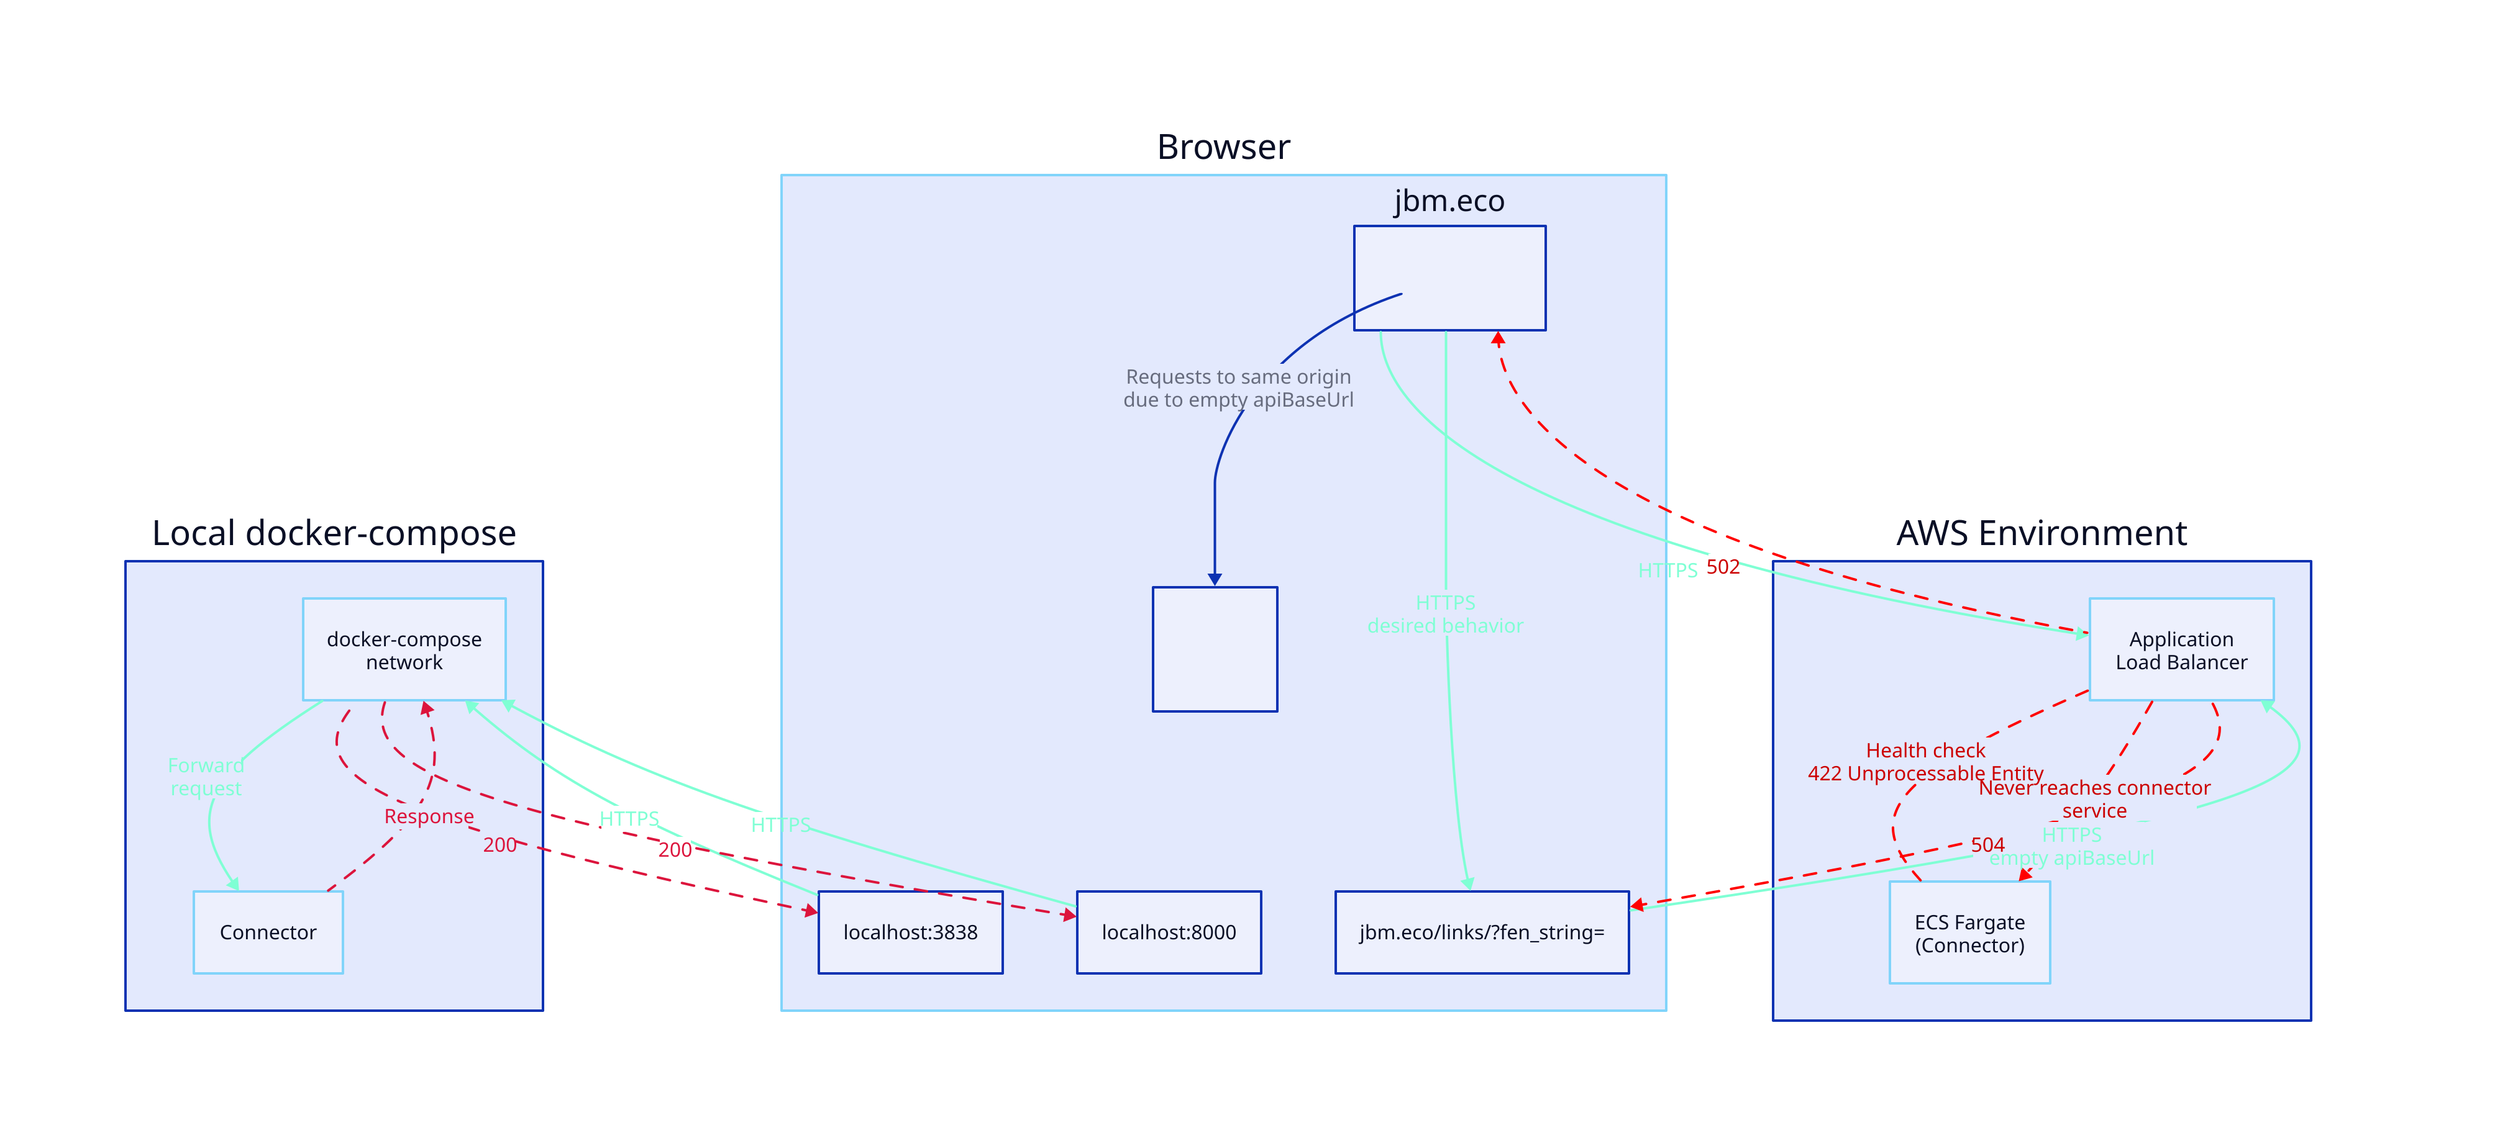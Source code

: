 direction: down
vars: {
  d2-config: {
    layout-engine: elk
    theme-id: 200
  }
}

classes: {
  request: {
    style: {
      stroke: aquamarine
      font-color: aquamarine
    }
  }
  success: {
    style: {
      stroke: crimson
      stroke-dash: 5
      font-color: crimson
    }
  }
  error: {
    style: {
      stroke: red
      stroke-dash: 5
      font-color: "#CC0000"
    }
  }
  component: {
    style: {
      stroke: "#81D4FA"
    }
  }
}

_dc: Local docker-compose {
  dcnet: docker-compose\nnetwork {class: component}
  conn: Connector {class: component}

  dcnet -> conn: "Forward\nrequest" {class: request}
  dcnet <- conn: "Response" {class: success}
}
browser: Browser {
  class: component
  _j: jbm.eco {
    apiBaseUrl: |md
    apiBaseUrl: ""
    |
  }
  _j_conn: jbm.eco/links/?fen_string= {
  }
  _l3838: localhost:3838
  _l8000: localhost:8000
  "" <- _j.apiBaseUrl: "Requests to same origin\ndue to empty apiBaseUrl" {class: issue}
}
aws: AWS Environment {
  alb: Application\nLoad Balancer {class: component}
  ecs: ECS Fargate\n(Connector) {class: component}
  alb -- ecs: "Health check\n422 Unprocessable Entity" {class: error}
  alb -> ecs: "Never reaches connector\nservice" {class: error}
}
browser._j -> aws.alb: "HTTPS" {class: request}
browser._j -> browser._j_conn: "HTTPS\ndesired behavior" {class: request}
browser._j <- aws.alb: "502" {class: error}
browser._j_conn -> aws.alb: "HTTPS\nempty apiBaseUrl" {class: request}
browser._j_conn <- aws.alb: "504" {class: error}
browser._l3838 -> _dc.dcnet: "HTTPS" {class: request}
browser._l3838 <- _dc.dcnet: "200" {class: success}
browser._l8000 -> _dc.dcnet: "HTTPS" {class: request}
browser._l8000 <- _dc.dcnet: "200" {class: success}
